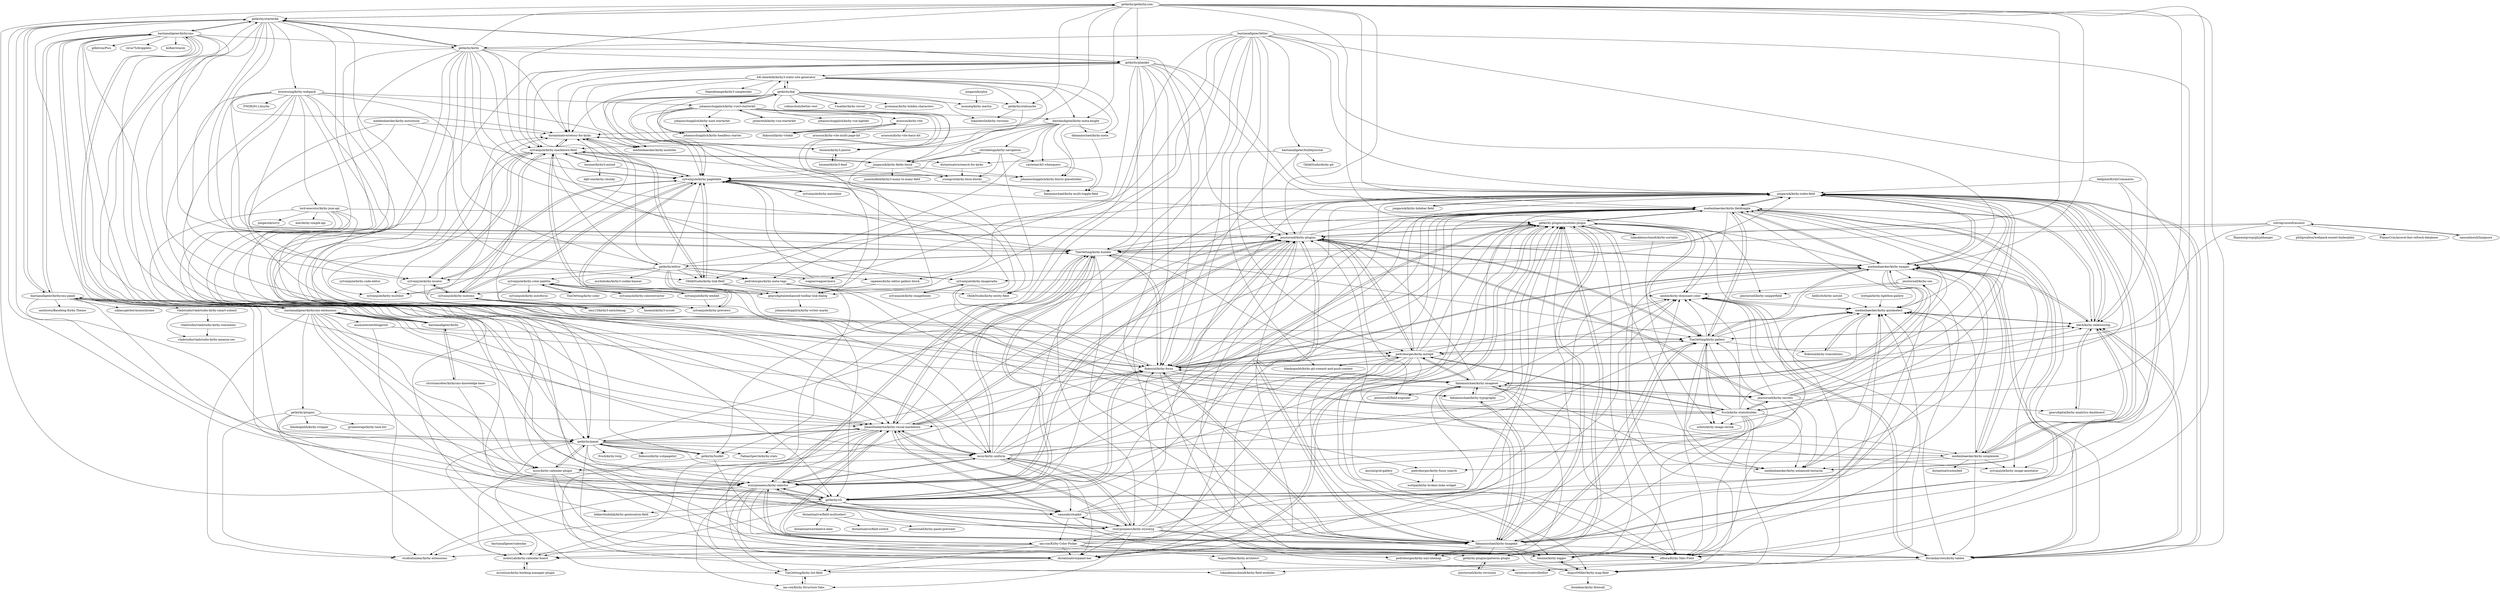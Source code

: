 digraph G {
"d4l-data4life/kirby3-static-site-generator" -> "medienbaecker/kirby-modules"
"d4l-data4life/kirby3-static-site-generator" -> "distantnative/retour-for-kirby"
"d4l-data4life/kirby3-static-site-generator" -> "diesdasdigital/kirby-meta-knight"
"d4l-data4life/kirby3-static-site-generator" -> "fabianmichael/kirby-meta"
"d4l-data4life/kirby3-static-site-generator" -> "Daandelange/kirby3-simplestats"
"d4l-data4life/kirby3-static-site-generator" -> "sylvainjule/kirby-pagetable"
"d4l-data4life/kirby3-static-site-generator" -> "johannschopplich/kirby-blurry-placeholder"
"d4l-data4life/kirby3-static-site-generator" -> "jongacnik/kirby-fields-block"
"d4l-data4life/kirby3-static-site-generator" -> "getkirby/staticache"
"d4l-data4life/kirby3-static-site-generator" -> "getkirby/kql"
"getkirby/kirby" -> "TimOetting/kirby-builder"
"getkirby/kirby" -> "getkirby/panel"
"getkirby/kirby" -> "getkirby/starterkit"
"getkirby/kirby" -> "getkirby/editor"
"getkirby/kirby" -> "jenstornell/kirby-plugins"
"getkirby/kirby" -> "mzur/kirby-uniform"
"getkirby/kirby" -> "getkirby/plainkit"
"getkirby/kirby" -> "flokosiol/kirby-focus"
"getkirby/kirby" -> "getkirby/getkirby.com"
"getkirby/kirby" -> "getkirby/toolkit"
"getkirby/kirby" -> "getkirby/cli"
"getkirby/kirby" -> "sylvainjule/kirby-markdown-field"
"getkirby/kirby" -> "JonasDoebertin/kirby-visual-markdown"
"getkirby/kirby" -> "sylvainjule/kirby-pagetable"
"getkirby/kirby" -> "distantnative/retour-for-kirby"
"stevegrunwell/asimov" -> "samuelmeuli/tmignore"
"stevegrunwell/asimov" -> "filamentgroup/glyphhanger" ["e"=1]
"stevegrunwell/asimov" -> "TimOetting/kirby-builder"
"stevegrunwell/asimov" -> "pedroborges/kirby-autogit"
"stevegrunwell/asimov" -> "philipwalton/webpack-esnext-boilerplate" ["e"=1]
"stevegrunwell/asimov" -> "jenstornell/kirby-plugins"
"stevegrunwell/asimov" -> "PlannrCrm/laravel-fast-refresh-database" ["e"=1]
"bastianallgeier/kirbycms" -> "bastianallgeier/kirbycms-panel"
"bastianallgeier/kirbycms" -> "bastianallgeier/kirbycms-extensions"
"bastianallgeier/kirbycms" -> "bastianallgeier/kirby"
"bastianallgeier/kirbycms" -> "getkirby/starterkit"
"bastianallgeier/kirbycms" -> "kolber/stacey" ["e"=1]
"bastianallgeier/kirbycms" -> "gilbitron/Pico" ["e"=1]
"bastianallgeier/kirbycms" -> "getkirby/kirby"
"bastianallgeier/kirbycms" -> "storypioneers/kirby-selector"
"bastianallgeier/kirbycms" -> "TimOetting/kirby-builder"
"bastianallgeier/kirbycms" -> "JonasDoebertin/kirby-visual-markdown"
"bastianallgeier/kirbycms" -> "getkirby/panel"
"bastianallgeier/kirbycms" -> "mzur/kirby-uniform"
"bastianallgeier/kirbycms" -> "pedroborges/kirby-autogit"
"bastianallgeier/kirbycms" -> "circa75/dropplets" ["e"=1]
"bastianallgeier/kirbycms" -> "storypioneers/kirby-wysiwyg"
"getkirby-plugins/modules-plugin" -> "getkirby-plugins/patterns-plugin"
"getkirby-plugins/modules-plugin" -> "TimOetting/kirby-gallery"
"getkirby-plugins/modules-plugin" -> "fabianmichael/kirby-imagekit"
"getkirby-plugins/modules-plugin" -> "medienbaecker/kirby-fieldtoggle"
"getkirby-plugins/modules-plugin" -> "medienbaecker/kirby-enhanced-textarea"
"getkirby-plugins/modules-plugin" -> "lukaskleinschmidt/kirby-sortable"
"getkirby-plugins/modules-plugin" -> "medienbaecker/kirby-quickselect"
"getkirby-plugins/modules-plugin" -> "distantnative/panel-bar"
"getkirby-plugins/modules-plugin" -> "iandoe/kirby-dominant-color"
"getkirby-plugins/modules-plugin" -> "AugustMiller/kirby-map-field"
"getkirby-plugins/modules-plugin" -> "jenstornell/kirby-snippetfield"
"getkirby-plugins/modules-plugin" -> "flokosiol/kirby-focus"
"getkirby-plugins/modules-plugin" -> "texnixe/kirby-logger"
"getkirby-plugins/modules-plugin" -> "molocLab/kirby-calendar-board"
"getkirby-plugins/modules-plugin" -> "jenstornell/kirby-plugins"
"christianreber/kirbycms-knowledge-base" -> "bastianallgeier/kirby"
"christianreber/kirbycms-knowledge-base" -> "samnabi/shopkit"
"christianreber/kirbycms-knowledge-base" -> "mzur/kirby-calendar-plugin"
"getkirby/starterkit" -> "getkirby/plainkit"
"getkirby/starterkit" -> "jenstornell/kirby-plugins"
"getkirby/starterkit" -> "getkirby/panel"
"getkirby/starterkit" -> "getkirby/kirby"
"getkirby/starterkit" -> "mzur/kirby-uniform"
"getkirby/starterkit" -> "TimOetting/kirby-builder"
"getkirby/starterkit" -> "getkirby/getkirby.com"
"getkirby/starterkit" -> "JonasDoebertin/kirby-visual-markdown"
"getkirby/starterkit" -> "bastianallgeier/kirbycms"
"getkirby/starterkit" -> "storypioneers/kirby-selector"
"getkirby/starterkit" -> "getkirby/cli"
"getkirby/starterkit" -> "flokosiol/kirby-focus"
"getkirby/starterkit" -> "getkirby/toolkit"
"getkirby/starterkit" -> "bastianallgeier/kirbycms-panel"
"getkirby/starterkit" -> "brocessing/kirby-webpack"
"JonasDoebertin/kirby-visual-markdown" -> "storypioneers/kirby-wysiwyg"
"JonasDoebertin/kirby-visual-markdown" -> "storypioneers/kirby-selector"
"JonasDoebertin/kirby-visual-markdown" -> "distantnative/panel-bar"
"JonasDoebertin/kirby-visual-markdown" -> "ian-cox/Kirby-Color-Picker"
"JonasDoebertin/kirby-visual-markdown" -> "TimOetting/kirby-builder"
"JonasDoebertin/kirby-visual-markdown" -> "jenstornell/kirby-plugins"
"JonasDoebertin/kirby-visual-markdown" -> "medienbaecker/kirby-fieldtoggle"
"JonasDoebertin/kirby-visual-markdown" -> "TimOetting/kirby-list-field"
"JonasDoebertin/kirby-visual-markdown" -> "FabianSperrle/kirby-stats"
"JonasDoebertin/kirby-visual-markdown" -> "getkirby-plugins/modules-plugin"
"JonasDoebertin/kirby-visual-markdown" -> "jongacnik/kirby-index-field"
"JonasDoebertin/kirby-visual-markdown" -> "samnabi/shopkit"
"JonasDoebertin/kirby-visual-markdown" -> "mzur/kirby-uniform"
"JonasDoebertin/kirby-visual-markdown" -> "molocLab/kirby-calendar-board"
"JonasDoebertin/kirby-visual-markdown" -> "getkirby/panel"
"jenstornell/kirby-plugins" -> "TimOetting/kirby-builder"
"jenstornell/kirby-plugins" -> "medienbaecker/kirby-images"
"jenstornell/kirby-plugins" -> "jongacnik/kirby-index-field"
"jenstornell/kirby-plugins" -> "getkirby-plugins/modules-plugin"
"jenstornell/kirby-plugins" -> "flokosiol/kirby-focus"
"jenstornell/kirby-plugins" -> "TimOetting/kirby-gallery"
"jenstornell/kirby-plugins" -> "floriankarsten/kirby-tablex"
"jenstornell/kirby-plugins" -> "fabianmichael/kirby-imagekit"
"jenstornell/kirby-plugins" -> "jenstornell/kirby-secrets"
"jenstornell/kirby-plugins" -> "pedroborges/kirby-autogit"
"jenstornell/kirby-plugins" -> "JonasDoebertin/kirby-visual-markdown"
"jenstornell/kirby-plugins" -> "medienbaecker/kirby-fieldtoggle"
"jenstornell/kirby-plugins" -> "jenstornell/field-engineer"
"jenstornell/kirby-plugins" -> "storypioneers/kirby-selector"
"jenstornell/kirby-plugins" -> "afbora/Kirby-Tabs-Field"
"bastianallgeier/kirbycms-extensions" -> "bastianallgeier/kirbycms-panel"
"bastianallgeier/kirbycms-extensions" -> "bastianallgeier/kirbycms"
"bastianallgeier/kirbycms-extensions" -> "bastianallgeier/kirby"
"bastianallgeier/kirbycms-extensions" -> "storypioneers/kirby-selector"
"bastianallgeier/kirbycms-extensions" -> "getkirby/panel"
"bastianallgeier/kirbycms-extensions" -> "JonasDoebertin/kirby-visual-markdown"
"bastianallgeier/kirbycms-extensions" -> "mzur/kirby-calendar-plugin"
"bastianallgeier/kirbycms-extensions" -> "storypioneers/kirby-wysiwyg"
"bastianallgeier/kirbycms-extensions" -> "getkirby/cli"
"bastianallgeier/kirbycms-extensions" -> "ausminternet/blogprint"
"bastianallgeier/kirbycms-extensions" -> "mzur/kirby-uniform"
"bastianallgeier/kirbycms-extensions" -> "studiodumbar/kirby-extensions"
"bastianallgeier/kirbycms-extensions" -> "getkirby/plugins"
"bastianallgeier/kirbycms-extensions" -> "fabianmichael/kirby-typography"
"bastianallgeier/kirbycms-extensions" -> "getkirby/starterkit"
"OblikStudio/kirby-link-field" -> "distantnative/retour-for-kirby"
"OblikStudio/kirby-link-field" -> "OblikStudio/kirby-entity-field"
"OblikStudio/kirby-link-field" -> "sylvainjule/kirby-pagetable"
"OblikStudio/kirby-link-field" -> "gearsdigital/enhanced-toolbar-link-dialog"
"arnoson/kirby-vite" -> "arnoson/kirby-vite-basic-kit"
"arnoson/kirby-vite" -> "flokosiol/kirby-vitekit"
"arnoson/kirby-vite" -> "arnoson/kirby-vite-multi-page-kit"
"diesdasdigital/kirby-meta-knight" -> "johannschopplich/kirby-blurry-placeholder"
"diesdasdigital/kirby-meta-knight" -> "OblikStudio/kirby-link-field"
"diesdasdigital/kirby-meta-knight" -> "sylvainjule/kirby-pagetable"
"diesdasdigital/kirby-meta-knight" -> "jongacnik/kirby-fields-block"
"diesdasdigital/kirby-meta-knight" -> "rasteiner/k3-whenquery"
"diesdasdigital/kirby-meta-knight" -> "sylvainjule/kirby-markdown-field"
"diesdasdigital/kirby-meta-knight" -> "fabianmichael/kirby-meta"
"diesdasdigital/kirby-meta-knight" -> "distantnative/retour-for-kirby"
"diesdasdigital/kirby-meta-knight" -> "chrisbeluga/kirby-navigation"
"jongacnik/kirby-fields-block" -> "jonasholfeld/kirby3-many-to-many-field"
"jongacnik/kirby-fields-block" -> "johannschopplich/kirby-blurry-placeholder"
"jongacnik/kirby-fields-block" -> "sylvainjule/kirby-markdown-field"
"jongacnik/kirby-fields-block" -> "sylvainjule/kirby-multilist"
"jongacnik/kirby-fields-block" -> "youngcut/kirby-form-blocks"
"helllicht/kirby-autoid" -> "medienbaecker/kirby-quickselect"
"jenstornell/kirby-secrets" -> "afbora/Kirby-Tabs-Field"
"jenstornell/kirby-secrets" -> "jenstornell/kirby-plugins"
"jenstornell/kirby-secrets" -> "medienbaecker/kirby-images"
"jenstornell/kirby-secrets" -> "jongacnik/kirby-index-field"
"jenstornell/kirby-secrets" -> "iandoe/kirby-dominant-color"
"jenstornell/kirby-secrets" -> "fabianmichael/kirby-imageset"
"jenstornell/kirby-secrets" -> "gearsdigital/kirby-analytics-dashboard"
"jenstornell/kirby-secrets" -> "TimOetting/kirby-gallery"
"jenstornell/kirby-secrets" -> "medienbaecker/kirby-enhanced-textarea"
"jenstornell/kirby-secrets" -> "fvsch/kirby-staticbuilder"
"jenstornell/kirby-secrets" -> "olach/kirby-relationship"
"jenstornell/kirby-secrets" -> "medienbaecker/kirby-fieldtoggle"
"johannschopplich/kirby-vue3-starterkit" -> "jmheretik/kirby-vue-starterkit"
"johannschopplich/kirby-vue3-starterkit" -> "getkirby/kql"
"johannschopplich/kirby-vue3-starterkit" -> "johannschopplich/kirby-vue-lightkit"
"johannschopplich/kirby-vue3-starterkit" -> "diesdasdigital/kirby-meta-knight"
"johannschopplich/kirby-vue3-starterkit" -> "arnoson/kirby-vite"
"johannschopplich/kirby-vue3-starterkit" -> "johannschopplich/kirby-headless-starter"
"johannschopplich/kirby-vue3-starterkit" -> "d4l-data4life/kirby3-static-site-generator"
"johannschopplich/kirby-vue3-starterkit" -> "flokosiol/kirby-vitekit"
"johannschopplich/kirby-vue3-starterkit" -> "johannschopplich/kirby-nuxt-starterkit"
"johannschopplich/kirby-vue3-starterkit" -> "jongacnik/kirby-fields-block"
"johannschopplich/kirby-vue3-starterkit" -> "OblikStudio/kirby-entity-field"
"johannschopplich/kirby-vue3-starterkit" -> "youngcut/kirby-form-blocks"
"johannschopplich/kirby-vue3-starterkit" -> "sylvainjule/kirby-pagetable"
"johannschopplich/kirby-vue3-starterkit" -> "johannschopplich/kirby-blurry-placeholder"
"johannschopplich/kirby-vue3-starterkit" -> "gearsdigital/enhanced-toolbar-link-dialog"
"storypioneers/kirby-wysiwyg" -> "JonasDoebertin/kirby-visual-markdown"
"storypioneers/kirby-wysiwyg" -> "storypioneers/kirby-selector"
"storypioneers/kirby-wysiwyg" -> "getkirby-plugins/modules-plugin"
"storypioneers/kirby-wysiwyg" -> "distantnative/panel-bar"
"storypioneers/kirby-wysiwyg" -> "fabianmichael/kirby-imagekit"
"storypioneers/kirby-wysiwyg" -> "ian-cox/Kirby-Color-Picker"
"storypioneers/kirby-wysiwyg" -> "texnixe/kirby-logger"
"storypioneers/kirby-wysiwyg" -> "samnabi/shopkit"
"storypioneers/kirby-wysiwyg" -> "jongacnik/kirby-index-field"
"storypioneers/kirby-wysiwyg" -> "ian-cox/Kirby-Structure-Tabs"
"storypioneers/kirby-wysiwyg" -> "floriankarsten/kirby-tablex"
"storypioneers/kirby-wysiwyg" -> "mzur/kirby-uniform"
"storypioneers/kirby-wysiwyg" -> "medienbaecker/kirby-images"
"storypioneers/kirby-wysiwyg" -> "medienbaecker/kirby-fieldtoggle"
"storypioneers/kirby-wysiwyg" -> "flokosiol/kirby-focus"
"sylvainjule/kirby-markdown-field" -> "sylvainjule/kirby-pagetable"
"sylvainjule/kirby-markdown-field" -> "sylvainjule/kirby-locator"
"sylvainjule/kirby-markdown-field" -> "sylvainjule/kirby-previews"
"sylvainjule/kirby-markdown-field" -> "jongacnik/kirby-fields-block"
"sylvainjule/kirby-markdown-field" -> "gearsdigital/enhanced-toolbar-link-dialog"
"sylvainjule/kirby-markdown-field" -> "sylvainjule/kirby-matomo"
"sylvainjule/kirby-markdown-field" -> "youngcut/kirby-form-blocks"
"sylvainjule/kirby-markdown-field" -> "distantnative/retour-for-kirby"
"sylvainjule/kirby-markdown-field" -> "bnomei/kirby3-autoid"
"sylvainjule/kirby-markdown-field" -> "distantnative/search-for-kirby"
"sylvainjule/kirby-markdown-field" -> "sylvainjule/kirby-multilist"
"sylvainjule/kirby-markdown-field" -> "sylvainjule/kirby-imageradio"
"samuelmeuli/tmignore" -> "stevegrunwell/asimov"
"Addpixel/KirbyComments" -> "jongacnik/kirby-index-field"
"Addpixel/KirbyComments" -> "afbora/Kirby-Tabs-Field"
"Addpixel/KirbyComments" -> "olach/kirby-relationship"
"AugustMiller/kirby-architect" -> "rasteiner/controlledlist"
"AugustMiller/kirby-architect" -> "lukaskleinschmidt/kirby-field-modules"
"AugustMiller/kirby-map-field" -> "dweidner/kirby-firewall"
"AugustMiller/kirby-map-field" -> "texnixe/kirby-logger"
"TimOetting/kirby-builder" -> "jenstornell/kirby-plugins"
"TimOetting/kirby-builder" -> "flokosiol/kirby-focus"
"TimOetting/kirby-builder" -> "storypioneers/kirby-selector"
"TimOetting/kirby-builder" -> "TimOetting/kirby-gallery"
"TimOetting/kirby-builder" -> "medienbaecker/kirby-images"
"TimOetting/kirby-builder" -> "JonasDoebertin/kirby-visual-markdown"
"TimOetting/kirby-builder" -> "mzur/kirby-uniform"
"TimOetting/kirby-builder" -> "getkirby-plugins/modules-plugin"
"TimOetting/kirby-builder" -> "medienbaecker/kirby-fieldtoggle"
"TimOetting/kirby-builder" -> "fabianmichael/kirby-imagekit"
"TimOetting/kirby-builder" -> "getkirby/cli"
"TimOetting/kirby-builder" -> "storypioneers/kirby-wysiwyg"
"TimOetting/kirby-builder" -> "sylvainjule/kirby-pagetable"
"TimOetting/kirby-builder" -> "pedroborges/kirby-autogit"
"TimOetting/kirby-builder" -> "getkirby/editor"
"TimOetting/kirby-gallery" -> "medienbaecker/kirby-quickselect"
"TimOetting/kirby-gallery" -> "getkirby-plugins/modules-plugin"
"TimOetting/kirby-gallery" -> "medienbaecker/kirby-fieldtoggle"
"TimOetting/kirby-gallery" -> "olach/kirby-relationship"
"TimOetting/kirby-gallery" -> "fabianmichael/kirby-imagekit"
"TimOetting/kirby-gallery" -> "iandoe/kirby-dominant-color"
"TimOetting/kirby-gallery" -> "schnti/kirby-image-shrink"
"TimOetting/kirby-gallery" -> "medienbaecker/kirby-images"
"TimOetting/kirby-gallery" -> "afbora/Kirby-Tabs-Field"
"TimOetting/kirby-gallery" -> "pedroborges/kirby-autogit"
"TimOetting/kirby-gallery" -> "flokosiol/kirby-translations"
"TimOetting/kirby-gallery" -> "texnixe/kirby-logger"
"TimOetting/kirby-gallery" -> "medienbaecker/kirby-enhanced-textarea"
"TimOetting/kirby-gallery" -> "jenstornell/kirby-plugins"
"acrontum/kirby-booking-manager-plugin" -> "molocLab/kirby-calendar-board"
"ausminternet/blogprint" -> "TimOetting/kirby-gallery"
"ausminternet/blogprint" -> "studiodumbar/kirby-extensions"
"bastianallgeier/bulletjournal" -> "OblikStudio/kirby-git"
"bastianallgeier/bulletjournal" -> "distantnative/search-for-kirby"
"bastianallgeier/bulletjournal" -> "flokosiol/kirby-focus"
"bastianallgeier/bulletjournal" -> "jongacnik/kirby-index-field"
"bastianallgeier/kirby" -> "bastianallgeier/kirbycms-panel"
"bastianallgeier/kirby" -> "bastianallgeier/kirbycms"
"bastianallgeier/kirby" -> "bastianallgeier/kirbycms-extensions"
"bastianallgeier/kirby" -> "christianreber/kirbycms-knowledge-base"
"bastianallgeier/kirby" -> "getkirby/starterkit"
"bastianallgeier/kirbycms-panel" -> "bastianallgeier/kirbycms-extensions"
"bastianallgeier/kirbycms-panel" -> "bastianallgeier/kirbycms"
"bastianallgeier/kirbycms-panel" -> "bastianallgeier/kirby"
"bastianallgeier/kirbycms-panel" -> "getkirby/panel"
"bastianallgeier/kirbycms-panel" -> "sashtown/Baseblog-Kirby-Theme"
"bastianallgeier/kirbycms-panel" -> "mzur/kirby-calendar-plugin"
"bastianallgeier/kirbycms-panel" -> "getkirby/starterkit"
"bastianallgeier/kirbycms-panel" -> "samnabi/shopkit"
"bastianallgeier/kirbycms-panel" -> "JonasDoebertin/kirby-visual-markdown"
"bastianallgeier/kirbycms-panel" -> "storypioneers/kirby-selector"
"bastianallgeier/kirbycms-panel" -> "vladstudio/vladstudio-kirby-smart-submit"
"bastianallgeier/kirbycms-panel" -> "niklausgerber/monochrome"
"brocessing/kirby-webpack" -> "flokosiol/kirby-focus"
"brocessing/kirby-webpack" -> "TimOetting/kirby-builder"
"brocessing/kirby-webpack" -> "FNGR2911/murby"
"brocessing/kirby-webpack" -> "lord-executor/kirby-json-api"
"brocessing/kirby-webpack" -> "distantnative/retour-for-kirby"
"brocessing/kirby-webpack" -> "fabianmichael/kirby-imageset"
"brocessing/kirby-webpack" -> "fabianmichael/kirby-imagekit"
"brocessing/kirby-webpack" -> "pedroborges/kirby-meta-tags"
"brocessing/kirby-webpack" -> "sylvainjule/kirby-locator"
"brocessing/kirby-webpack" -> "johannschopplich/kirby-vue3-starterkit"
"brocessing/kirby-webpack" -> "jenstornell/kirby-secrets"
"brocessing/kirby-webpack" -> "jenstornell/kirby-plugins"
"brocessing/kirby-webpack" -> "OblikStudio/kirby-link-field"
"brocessing/kirby-webpack" -> "medienbaecker/kirby-modules"
"chrisbeluga/kirby-navigation" -> "OblikStudio/kirby-entity-field"
"chrisbeluga/kirby-navigation" -> "rasteiner/k3-whenquery"
"chrisbeluga/kirby-navigation" -> "sylvainjule/kirby-pagetable"
"chrisbeluga/kirby-navigation" -> "jongacnik/kirby-fields-block"
"chrisbeluga/kirby-navigation" -> "youngcut/kirby-form-blocks"
"distantnative/panel-bar" -> "getkirby-plugins/modules-plugin"
"distantnative/panel-bar" -> "TimOetting/kirby-list-field"
"fabianmichael/kirby-imagekit" -> "fabianmichael/kirby-imageset"
"fabianmichael/kirby-imagekit" -> "fabianmichael/kirby-typography"
"fabianmichael/kirby-imagekit" -> "getkirby-plugins/modules-plugin"
"fabianmichael/kirby-imagekit" -> "TimOetting/kirby-gallery"
"fabianmichael/kirby-imagekit" -> "medienbaecker/kirby-quickselect"
"fabianmichael/kirby-imagekit" -> "medienbaecker/kirby-fieldtoggle"
"fabianmichael/kirby-imagekit" -> "pedroborges/kirby-xml-sitemap"
"fabianmichael/kirby-imagekit" -> "iandoe/kirby-dominant-color"
"fabianmichael/kirby-imagekit" -> "flokosiol/kirby-focus"
"fabianmichael/kirby-imagekit" -> "getkirby-plugins/patterns-plugin"
"fabianmichael/kirby-imagekit" -> "olach/kirby-relationship"
"fabianmichael/kirby-imagekit" -> "AugustMiller/kirby-map-field"
"fabianmichael/kirby-imagekit" -> "floriankarsten/kirby-tablex"
"fabianmichael/kirby-imagekit" -> "jenstornell/kirby-plugins"
"fabianmichael/kirby-imagekit" -> "texnixe/kirby-logger"
"fabianmichael/kirby-imageset" -> "fabianmichael/kirby-imagekit"
"fabianmichael/kirby-imageset" -> "medienbaecker/kirby-images"
"fabianmichael/kirby-imageset" -> "fabianmichael/kirby-typography"
"fabianmichael/kirby-imageset" -> "jongacnik/kirby-index-field"
"fabianmichael/kirby-imageset" -> "getkirby-plugins/modules-plugin"
"fabianmichael/kirby-imageset" -> "pedroborges/kirby-autogit"
"fabianmichael/kirby-imageset" -> "flokosiol/kirby-focus"
"fabianmichael/kirby-imageset" -> "afbora/Kirby-Tabs-Field"
"fabianmichael/kirby-imageset" -> "pedroborges/kirby-xml-sitemap"
"fabianmichael/kirby-imageset" -> "iandoe/kirby-dominant-color"
"fabianmichael/kirby-imageset" -> "jenstornell/kirby-secrets"
"fabianmichael/kirby-imageset" -> "medienbaecker/kirby-enhanced-textarea"
"fabianmichael/kirby-imageset" -> "distantnative/panel-bar"
"fabianmichael/kirby-imageset" -> "jenstornell/field-engineer"
"fabianmichael/kirby-imageset" -> "jenstornell/kirby-plugins"
"fabianmichael/kirby-typography" -> "fabianmichael/kirby-imagekit"
"fabianmichael/kirby-typography" -> "iandoe/kirby-dominant-color"
"fabianmichael/kirby-typography" -> "fabianmichael/kirby-imageset"
"fabianmichael/kirby-typography" -> "getkirby-plugins/modules-plugin"
"flokosiol/kirby-focus" -> "medienbaecker/kirby-images"
"flokosiol/kirby-focus" -> "jongacnik/kirby-index-field"
"flokosiol/kirby-focus" -> "floriankarsten/kirby-tablex"
"flokosiol/kirby-focus" -> "olach/kirby-relationship"
"flokosiol/kirby-focus" -> "TimOetting/kirby-builder"
"flokosiol/kirby-focus" -> "pedroborges/kirby-autogit"
"flokosiol/kirby-focus" -> "getkirby-plugins/modules-plugin"
"flokosiol/kirby-focus" -> "sylvainjule/kirby-pagetable"
"flokosiol/kirby-focus" -> "medienbaecker/kirby-quickselect"
"flokosiol/kirby-focus" -> "medienbaecker/kirby-fieldtoggle"
"flokosiol/kirby-focus" -> "fabianmichael/kirby-imagekit"
"flokosiol/kirby-focus" -> "jenstornell/kirby-plugins"
"flokosiol/kirby-focus" -> "medienbaecker/kirby-simplemde"
"flokosiol/kirby-focus" -> "getkirby/cli"
"flokosiol/kirby-focus" -> "fabianmichael/kirby-imageset"
"flokosiol/kirby-translations" -> "medienbaecker/kirby-quickselect"
"floriankarsten/kirby-tablex" -> "olach/kirby-relationship"
"floriankarsten/kirby-tablex" -> "iandoe/kirby-dominant-color"
"floriankarsten/kirby-tablex" -> "rasteiner/controlledlist"
"floriankarsten/kirby-tablex" -> "jongacnik/kirby-index-field"
"floriankarsten/kirby-tablex" -> "medienbaecker/kirby-quickselect"
"floriankarsten/kirby-tablex" -> "medienbaecker/kirby-images"
"gearsdigital/enhanced-toolbar-link-dialog" -> "johannschopplich/kirby-writer-marks"
"gearsdigital/enhanced-toolbar-link-dialog" -> "sylvainjule/kirby-markdown-field"
"getkirby/cli" -> "flokosiol/kirby-focus"
"getkirby/cli" -> "storypioneers/kirby-selector"
"getkirby/cli" -> "fabianmichael/kirby-imagekit"
"getkirby/cli" -> "getkirby-plugins/modules-plugin"
"getkirby/cli" -> "jongacnik/kirby-index-field"
"getkirby/cli" -> "floriankarsten/kirby-tablex"
"getkirby/cli" -> "jenstornell/kirby-plugins"
"getkirby/cli" -> "medienbaecker/kirby-fieldtoggle"
"getkirby/cli" -> "lekkerduidelijk/kirby-geolocation-field"
"getkirby/cli" -> "molocLab/kirby-calendar-board"
"getkirby/cli" -> "samnabi/shopkit"
"getkirby/cli" -> "TimOetting/kirby-builder"
"getkirby/cli" -> "distantnative/field-multiselect"
"getkirby/cli" -> "studiodumbar/kirby-extensions"
"getkirby/cli" -> "jenstornell/kirby-seo"
"ian-cox/Kirby-Structure-Tabs" -> "TimOetting/kirby-list-field"
"iandoe/kirby-dominant-color" -> "medienbaecker/kirby-quickselect"
"iandoe/kirby-dominant-color" -> "floriankarsten/kirby-tablex"
"iandoe/kirby-dominant-color" -> "AugustMiller/kirby-map-field"
"jenstornell/kirby-revisions" -> "getkirby-plugins/patterns-plugin"
"johannschopplich/kirby-headless-starter" -> "johannschopplich/kirby-nuxt-starterkit"
"jongacnik/kirby-index-field" -> "olach/kirby-relationship"
"jongacnik/kirby-index-field" -> "jongacnik/kirby-hidebar-field"
"jongacnik/kirby-index-field" -> "medienbaecker/kirby-images"
"jongacnik/kirby-index-field" -> "medienbaecker/kirby-simplemde"
"jongacnik/kirby-index-field" -> "medienbaecker/kirby-enhanced-textarea"
"jongacnik/kirby-index-field" -> "medienbaecker/kirby-quickselect"
"jongacnik/kirby-index-field" -> "floriankarsten/kirby-tablex"
"jongacnik/kirby-index-field" -> "sylvainjule/kirby-pagetable"
"jongacnik/kirby-index-field" -> "schnti/kirby-image-shrink"
"jongacnik/kirby-index-field" -> "medienbaecker/kirby-fieldtoggle"
"jongacnik/kirby-index-field" -> "sylvainjule/kirby-image-annotator"
"lauriiii/grid-gallery" -> "wottpal/kirby-broken-links-widget"
"medienbaecker/kirby-autoresize" -> "sylvainjule/kirby-pagetable"
"medienbaecker/kirby-autoresize" -> "sylvainjule/kirby-previews"
"medienbaecker/kirby-autoresize" -> "distantnative/retour-for-kirby"
"medienbaecker/kirby-autoresize" -> "sylvainjule/kirby-locator"
"medienbaecker/kirby-fieldtoggle" -> "medienbaecker/kirby-images"
"medienbaecker/kirby-fieldtoggle" -> "olach/kirby-relationship"
"medienbaecker/kirby-fieldtoggle" -> "medienbaecker/kirby-quickselect"
"medienbaecker/kirby-fieldtoggle" -> "iandoe/kirby-dominant-color"
"medienbaecker/kirby-fieldtoggle" -> "TimOetting/kirby-gallery"
"medienbaecker/kirby-fieldtoggle" -> "getkirby-plugins/modules-plugin"
"medienbaecker/kirby-fieldtoggle" -> "jongacnik/kirby-index-field"
"medienbaecker/kirby-fieldtoggle" -> "sylvainjule/kirby-image-annotator"
"medienbaecker/kirby-fieldtoggle" -> "floriankarsten/kirby-tablex"
"medienbaecker/kirby-fieldtoggle" -> "afbora/Kirby-Tabs-Field"
"medienbaecker/kirby-fieldtoggle" -> "fabianmichael/kirby-imagekit"
"molocLab/kirby-calendar-board" -> "acrontum/kirby-booking-manager-plugin"
"mzur/kirby-calendar-plugin" -> "texnixe/kirby-logger"
"mzur/kirby-calendar-plugin" -> "molocLab/kirby-calendar-board"
"mzur/kirby-calendar-plugin" -> "floriankarsten/kirby-tablex"
"mzur/kirby-calendar-plugin" -> "storypioneers/kirby-selector"
"mzur/kirby-calendar-plugin" -> "flokosiol/kirby-focus"
"mzur/kirby-calendar-plugin" -> "distantnative/panel-bar"
"mzur/kirby-calendar-plugin" -> "getkirby/panel"
"mzur/kirby-uniform" -> "TimOetting/kirby-builder"
"mzur/kirby-uniform" -> "getkirby-plugins/modules-plugin"
"mzur/kirby-uniform" -> "storypioneers/kirby-selector"
"mzur/kirby-uniform" -> "flokosiol/kirby-focus"
"mzur/kirby-uniform" -> "storypioneers/kirby-wysiwyg"
"mzur/kirby-uniform" -> "medienbaecker/kirby-fieldtoggle"
"mzur/kirby-uniform" -> "jenstornell/kirby-plugins"
"mzur/kirby-uniform" -> "JonasDoebertin/kirby-visual-markdown"
"mzur/kirby-uniform" -> "fabianmichael/kirby-imagekit"
"mzur/kirby-uniform" -> "distantnative/panel-bar"
"mzur/kirby-uniform" -> "pedroborges/kirby-autogit"
"mzur/kirby-uniform" -> "AugustMiller/kirby-map-field"
"mzur/kirby-uniform" -> "TimOetting/kirby-gallery"
"mzur/kirby-uniform" -> "mzur/kirby-calendar-plugin"
"mzur/kirby-uniform" -> "samnabi/shopkit"
"olach/kirby-relationship" -> "jongacnik/kirby-index-field"
"olach/kirby-relationship" -> "medienbaecker/kirby-quickselect"
"olach/kirby-relationship" -> "medienbaecker/kirby-images"
"olach/kirby-relationship" -> "medienbaecker/kirby-fieldtoggle"
"olach/kirby-relationship" -> "floriankarsten/kirby-tablex"
"olach/kirby-relationship" -> "gearsdigital/kirby-analytics-dashboard"
"olach/kirby-relationship" -> "medienbaecker/kirby-simplemde"
"olach/kirby-relationship" -> "TimOetting/kirby-gallery"
"pedroborges/kirby-autogit" -> "flokosiol/kirby-focus"
"pedroborges/kirby-autogit" -> "TimOetting/kirby-gallery"
"pedroborges/kirby-autogit" -> "jongacnik/kirby-index-field"
"pedroborges/kirby-autogit" -> "getkirby-plugins/modules-plugin"
"pedroborges/kirby-autogit" -> "blankogmbh/kirby-git-commit-and-push-content"
"pedroborges/kirby-autogit" -> "texnixe/kirby-logger"
"pedroborges/kirby-autogit" -> "fabianmichael/kirby-imageset"
"pedroborges/kirby-autogit" -> "medienbaecker/kirby-fieldtoggle"
"pedroborges/kirby-autogit" -> "jenstornell/kirby-plugins"
"pedroborges/kirby-autogit" -> "fabianmichael/kirby-imagekit"
"pedroborges/kirby-autogit" -> "afbora/Kirby-Tabs-Field"
"pedroborges/kirby-autogit" -> "fvsch/kirby-staticbuilder"
"pedroborges/kirby-autogit" -> "distantnative/panel-bar"
"pedroborges/kirby-autogit" -> "iandoe/kirby-dominant-color"
"pedroborges/kirby-autogit" -> "AugustMiller/kirby-map-field"
"pedroborges/kirby-fuzzy-search" -> "wottpal/kirby-broken-links-widget"
"pedroborges/kirby-meta-tags" -> "pedroborges/kirby-xml-sitemap"
"pedroborges/kirby-meta-tags" -> "jongacnik/kirby-index-field"
"pedroborges/kirby-meta-tags" -> "iandoe/kirby-dominant-color"
"pedroborges/kirby-meta-tags" -> "sylvainjule/kirby-image-annotator"
"pedroborges/kirby-meta-tags" -> "pedroborges/kirby-fuzzy-search"
"samnabi/shopkit" -> "jenstornell/kirby-seo"
"samnabi/shopkit" -> "jongacnik/kirby-index-field"
"samnabi/shopkit" -> "storypioneers/kirby-wysiwyg"
"samnabi/shopkit" -> "afbora/Kirby-Tabs-Field"
"samnabi/shopkit" -> "ian-cox/Kirby-Color-Picker"
"samnabi/shopkit" -> "medienbaecker/kirby-images"
"samnabi/shopkit" -> "JonasDoebertin/kirby-visual-markdown"
"samnabi/shopkit" -> "iandoe/kirby-dominant-color"
"sylvainjule/kirby-embed" -> "sylvainjule/kirby-previews"
"sylvainjule/kirby-embed" -> "sylvainjule/kirby-color-palette"
"sylvainjule/kirby-imageboxes" -> "sylvainjule/kirby-imageradio"
"sylvainjule/kirby-imageradio" -> "sylvainjule/kirby-imageboxes"
"sylvainjule/kirby-locator" -> "sylvainjule/kirby-pagetable"
"sylvainjule/kirby-locator" -> "sylvainjule/kirby-matomo"
"sylvainjule/kirby-locator" -> "sylvainjule/kirby-markdown-field"
"sylvainjule/kirby-locator" -> "sylvainjule/kirby-multilist"
"sylvainjule/kirby-locator" -> "sylvainjule/kirby-previews"
"sylvainjule/kirby-pagetable" -> "sylvainjule/kirby-previews"
"sylvainjule/kirby-pagetable" -> "sylvainjule/kirby-markdown-field"
"sylvainjule/kirby-pagetable" -> "sylvainjule/kirby-locator"
"sylvainjule/kirby-pagetable" -> "jongacnik/kirby-index-field"
"sylvainjule/kirby-pagetable" -> "sylvainjule/kirby-imageradio"
"sylvainjule/kirby-pagetable" -> "OblikStudio/kirby-link-field"
"sylvainjule/kirby-pagetable" -> "sylvainjule/kirby-matomo"
"sylvainjule/kirby-pagetable" -> "sylvainjule/kirby-annotator"
"sylvainjule/kirby-pagetable" -> "sylvainjule/kirby-multilist"
"sylvainjule/kirby-previews" -> "sylvainjule/kirby-pagetable"
"texnixe/kirby-logger" -> "medienbaecker/kirby-quickselect"
"texnixe/kirby-logger" -> "AugustMiller/kirby-map-field"
"youngcut/kirby-form-blocks" -> "fabianmichael/kirby-multi-toggle-field"
"getkirby/panel" -> "getkirby/toolkit"
"getkirby/panel" -> "JonasDoebertin/kirby-visual-markdown"
"getkirby/panel" -> "jenstornell/kirby-plugins"
"getkirby/panel" -> "mzur/kirby-calendar-plugin"
"getkirby/panel" -> "storypioneers/kirby-selector"
"getkirby/panel" -> "FabianSperrle/kirby-stats"
"getkirby/panel" -> "fvsch/kirby-twig"
"getkirby/panel" -> "mzur/kirby-uniform"
"getkirby/panel" -> "samnabi/shopkit"
"getkirby/panel" -> "medienbaecker/kirby-simplemde"
"getkirby/panel" -> "distantnative/panel-bar"
"getkirby/panel" -> "flokosiol/kirby-focus"
"getkirby/panel" -> "flokosiol/kirby-subpagelist"
"getkirby/panel" -> "TimOetting/kirby-list-field"
"getkirby/panel" -> "molocLab/kirby-calendar-board"
"bnomei/kirby3-autoid" -> "sylvainjule/kirby-markdown-field"
"bnomei/kirby3-autoid" -> "distantnative/retour-for-kirby"
"bnomei/kirby3-autoid" -> "sylvainjule/kirby-pagetable"
"bnomei/kirby3-autoid" -> "dgtl-one/kirby-chunky"
"distantnative/field-multiselect" -> "distantnative/field-switch"
"distantnative/field-multiselect" -> "jenstornell/kirby-panel-prevnext"
"distantnative/field-multiselect" -> "distantnative/relative-date"
"distantnative/retour-for-kirby" -> "OblikStudio/kirby-link-field"
"distantnative/retour-for-kirby" -> "bnomei/kirby3-janitor"
"distantnative/retour-for-kirby" -> "medienbaecker/kirby-modules"
"distantnative/retour-for-kirby" -> "sylvainjule/kirby-markdown-field"
"getkirby-plugins/patterns-plugin" -> "getkirby-plugins/modules-plugin"
"getkirby-plugins/patterns-plugin" -> "jenstornell/kirby-revisions"
"getkirby/toolkit" -> "getkirby/panel"
"getkirby/toolkit" -> "lukaskleinschmidt/kirby-field-modules"
"getkirby/toolkit" -> "fabianmichael/kirby-imagekit"
"ian-cox/Kirby-Color-Picker" -> "distantnative/panel-bar"
"ian-cox/Kirby-Color-Picker" -> "storypioneers/kirby-selector"
"ian-cox/Kirby-Color-Picker" -> "iandoe/kirby-dominant-color"
"ian-cox/Kirby-Color-Picker" -> "afbora/Kirby-Tabs-Field"
"ian-cox/Kirby-Color-Picker" -> "getkirby-plugins/modules-plugin"
"ian-cox/Kirby-Color-Picker" -> "molocLab/kirby-calendar-board"
"ian-cox/Kirby-Color-Picker" -> "JonasDoebertin/kirby-visual-markdown"
"ian-cox/Kirby-Color-Picker" -> "texnixe/kirby-logger"
"ian-cox/Kirby-Color-Picker" -> "medienbaecker/kirby-fieldtoggle"
"ian-cox/Kirby-Color-Picker" -> "TimOetting/kirby-list-field"
"ian-cox/Kirby-Color-Picker" -> "studiodumbar/kirby-extensions"
"ian-cox/Kirby-Color-Picker" -> "AugustMiller/kirby-architect"
"medienbaecker/kirby-images" -> "jongacnik/kirby-index-field"
"medienbaecker/kirby-images" -> "olach/kirby-relationship"
"medienbaecker/kirby-images" -> "medienbaecker/kirby-fieldtoggle"
"medienbaecker/kirby-images" -> "medienbaecker/kirby-simplemde"
"medienbaecker/kirby-images" -> "medienbaecker/kirby-quickselect"
"medienbaecker/kirby-images" -> "floriankarsten/kirby-tablex"
"medienbaecker/kirby-images" -> "medienbaecker/kirby-enhanced-textarea"
"medienbaecker/kirby-images" -> "flokosiol/kirby-focus"
"medienbaecker/kirby-images" -> "fabianmichael/kirby-imageset"
"medienbaecker/kirby-images" -> "afbora/Kirby-Tabs-Field"
"medienbaecker/kirby-images" -> "jenstornell/kirby-plugins"
"medienbaecker/kirby-images" -> "TimOetting/kirby-gallery"
"medienbaecker/kirby-images" -> "sylvainjule/kirby-pagetable"
"medienbaecker/kirby-images" -> "jenstornell/kirby-seo"
"medienbaecker/kirby-images" -> "sylvainjule/kirby-imageradio"
"medienbaecker/kirby-simplemde" -> "jongacnik/kirby-index-field"
"medienbaecker/kirby-simplemde" -> "medienbaecker/kirby-images"
"medienbaecker/kirby-simplemde" -> "olach/kirby-relationship"
"medienbaecker/kirby-simplemde" -> "pedroborges/kirby-fuzzy-search"
"medienbaecker/kirby-simplemde" -> "medienbaecker/kirby-enhanced-textarea"
"medienbaecker/kirby-simplemde" -> "medienbaecker/kirby-quickselect"
"medienbaecker/kirby-simplemde" -> "sylvainjule/kirby-pagetable"
"medienbaecker/kirby-simplemde" -> "distantnative/embed"
"medienbaecker/kirby-simplemde" -> "medienbaecker/kirby-fieldtoggle"
"medienbaecker/kirby-simplemde" -> "floriankarsten/kirby-tablex"
"medienbaecker/kirby-simplemde" -> "sylvainjule/kirby-image-annotator"
"sylvainjule/kirby-annotator" -> "sylvainjule/kirby-pagetable"
"sylvainjule/kirby-code-editor" -> "sylvainjule/kirby-multilist"
"sylvainjule/kirby-color-palette" -> "sylvainjule/kirby-colorextractor"
"sylvainjule/kirby-color-palette" -> "sylvainjule/kirby-previews"
"sylvainjule/kirby-color-palette" -> "sylvainjule/kirby-autofocus"
"sylvainjule/kirby-color-palette" -> "TimOetting/kirby-color"
"sylvainjule/kirby-color-palette" -> "sylvainjule/kirby-embed"
"sylvainjule/kirby-colorextractor" -> "sylvainjule/kirby-color-palette"
"sylvainjule/kirby-matomo" -> "sylvainjule/kirby-locator"
"sylvainjule/kirby-matomo" -> "sylvainjule/kirby-markdown-field"
"sylvainjule/kirby-matomo" -> "sylvainjule/kirby-pagetable"
"sylvainjule/kirby-matomo" -> "sylvainjule/kirby-previews"
"sylvainjule/kirby-matomo" -> "omz13/kirby3-xmlsitemap"
"sylvainjule/kirby-matomo" -> "distantnative/retour-for-kirby"
"sylvainjule/kirby-matomo" -> "bnomei/kirby3-srcset"
"getkirby/plainkit" -> "getkirby/starterkit"
"getkirby/plainkit" -> "jenstornell/kirby-plugins"
"getkirby/plainkit" -> "mzur/kirby-uniform"
"getkirby/plainkit" -> "getkirby/panel"
"getkirby/plainkit" -> "getkirby/toolkit"
"getkirby/plainkit" -> "distantnative/retour-for-kirby"
"getkirby/plainkit" -> "sylvainjule/kirby-markdown-field"
"getkirby/plainkit" -> "TimOetting/kirby-builder"
"getkirby/plainkit" -> "medienbaecker/kirby-fieldtoggle"
"getkirby/plainkit" -> "fabianmichael/kirby-imagekit"
"getkirby/plainkit" -> "flokosiol/kirby-focus"
"getkirby/plainkit" -> "fvsch/kirby-staticbuilder"
"getkirby/plainkit" -> "d4l-data4life/kirby3-static-site-generator"
"getkirby/plainkit" -> "pedroborges/kirby-meta-tags"
"getkirby/plainkit" -> "jongacnik/kirby-index-field"
"getkirby/kql" -> "getkirby/staticache"
"getkirby/kql" -> "monoeq/kirby-inertia"
"getkirby/kql" -> "johannschopplich/kirby-vue3-starterkit"
"getkirby/kql" -> "robinscholz/better-rest"
"getkirby/kql" -> "bnomei/kirby3-janitor"
"getkirby/kql" -> "distantnative/retour-for-kirby"
"getkirby/kql" -> "sylvainjule/kirby-pagetable"
"getkirby/kql" -> "johannschopplich/kirby-headless-starter"
"getkirby/kql" -> "gearsdigital/enhanced-toolbar-link-dialog"
"getkirby/kql" -> "d4l-data4life/kirby3-static-site-generator"
"getkirby/kql" -> "medienbaecker/kirby-modules"
"getkirby/kql" -> "f-mahler/kirby-vercel"
"getkirby/kql" -> "grommas/kirby-hidden-characters"
"getkirby/kql" -> "lukasbestle/kirby-versions"
"getkirby/editor" -> "sylvainjule/kirby-markdown-field"
"getkirby/editor" -> "sylvainjule/kirby-pagetable"
"getkirby/editor" -> "flokosiol/kirby-focus"
"getkirby/editor" -> "TimOetting/kirby-builder"
"getkirby/editor" -> "gearsdigital/enhanced-toolbar-link-dialog"
"getkirby/editor" -> "jongacnik/kirby-index-field"
"getkirby/editor" -> "distantnative/retour-for-kirby"
"getkirby/editor" -> "sylvainjule/kirby-locator"
"getkirby/editor" -> "cajames/kirby-editor-gallery-block"
"getkirby/editor" -> "OblikStudio/kirby-link-field"
"getkirby/editor" -> "wagnerwagner/merx"
"getkirby/editor" -> "michnhokn/kirby3-cookie-banner"
"getkirby/editor" -> "pedroborges/kirby-meta-tags"
"getkirby/editor" -> "sylvainjule/kirby-color-palette"
"getkirby/editor" -> "getkirby/cli"
"storypioneers/kirby-selector" -> "JonasDoebertin/kirby-visual-markdown"
"storypioneers/kirby-selector" -> "storypioneers/kirby-wysiwyg"
"storypioneers/kirby-selector" -> "TimOetting/kirby-list-field"
"storypioneers/kirby-selector" -> "ian-cox/Kirby-Color-Picker"
"storypioneers/kirby-selector" -> "distantnative/panel-bar"
"storypioneers/kirby-selector" -> "TimOetting/kirby-builder"
"storypioneers/kirby-selector" -> "studiodumbar/kirby-extensions"
"storypioneers/kirby-selector" -> "getkirby/cli"
"storypioneers/kirby-selector" -> "getkirby-plugins/modules-plugin"
"storypioneers/kirby-selector" -> "afbora/Kirby-Tabs-Field"
"storypioneers/kirby-selector" -> "medienbaecker/kirby-fieldtoggle"
"storypioneers/kirby-selector" -> "jenstornell/kirby-plugins"
"storypioneers/kirby-selector" -> "medienbaecker/kirby-quickselect"
"storypioneers/kirby-selector" -> "mzur/kirby-uniform"
"storypioneers/kirby-selector" -> "ian-cox/Kirby-Structure-Tabs"
"TimOetting/kirby-list-field" -> "ian-cox/Kirby-Structure-Tabs"
"TimOetting/kirby-list-field" -> "medienbaecker/kirby-quickselect"
"bnomei/kirby3-feed" -> "bnomei/kirby3-janitor"
"bnomei/kirby3-janitor" -> "bnomei/kirby3-feed"
"bnomei/kirby3-janitor" -> "distantnative/retour-for-kirby"
"fabianmichael/kirby-meta" -> "fabianmichael/kirby-multi-toggle-field"
"flokosiol/kirby-vitekit" -> "arnoson/kirby-vite"
"jmheretik/kirby-vue-starterkit" -> "johannschopplich/kirby-vue3-starterkit"
"lord-executor/kirby-json-api" -> "jongacnik/sirvy"
"lord-executor/kirby-json-api" -> "getkirby-plugins/modules-plugin"
"lord-executor/kirby-json-api" -> "mec/kirby-simple-api"
"lord-executor/kirby-json-api" -> "TimOetting/kirby-gallery"
"lord-executor/kirby-json-api" -> "fabianmichael/kirby-imagekit"
"lord-executor/kirby-json-api" -> "getkirby-plugins/patterns-plugin"
"lord-executor/kirby-json-api" -> "getkirby/cli"
"lord-executor/kirby-json-api" -> "fabianmichael/kirby-typography"
"medienbaecker/kirby-quickselect" -> "olach/kirby-relationship"
"medienbaecker/kirby-quickselect" -> "flokosiol/kirby-translations"
"rasteiner/k3-whenquery" -> "fabianmichael/kirby-multi-toggle-field"
"bastianallgeier/letter" -> "jenstornell/kirby-plugins"
"bastianallgeier/letter" -> "flokosiol/kirby-focus"
"bastianallgeier/letter" -> "JonasDoebertin/kirby-visual-markdown"
"bastianallgeier/letter" -> "storypioneers/kirby-selector"
"bastianallgeier/letter" -> "sylvainjule/kirby-matomo"
"bastianallgeier/letter" -> "bastianallgeier/bulletjournal"
"bastianallgeier/letter" -> "medienbaecker/kirby-images"
"bastianallgeier/letter" -> "jongacnik/kirby-index-field"
"bastianallgeier/letter" -> "olach/kirby-relationship"
"bastianallgeier/letter" -> "pedroborges/kirby-autogit"
"bastianallgeier/letter" -> "wagnerwagner/merx"
"bastianallgeier/letter" -> "blankogmbh/kirby-git-commit-and-push-content"
"bastianallgeier/letter" -> "cajames/kirby-editor-gallery-block"
"bastianallgeier/letter" -> "getkirby/kirby"
"bastianallgeier/letter" -> "fvsch/kirby-staticbuilder"
"TimOetting/kirby-color" -> "sylvainjule/kirby-color-palette"
"medienbaecker/kirby-enhanced-textarea" -> "medienbaecker/kirby-quickselect"
"medienbaecker/kirby-enhanced-textarea" -> "jongacnik/kirby-index-field"
"bastianallgeier/calendar" -> "molocLab/kirby-calendar-board"
"getkirby/getkirby.com" -> "getkirby/staticache"
"getkirby/getkirby.com" -> "jenstornell/kirby-plugins"
"getkirby/getkirby.com" -> "distantnative/retour-for-kirby"
"getkirby/getkirby.com" -> "getkirby/cli"
"getkirby/getkirby.com" -> "diesdasdigital/kirby-meta-knight"
"getkirby/getkirby.com" -> "flokosiol/kirby-focus"
"getkirby/getkirby.com" -> "getkirby-plugins/modules-plugin"
"getkirby/getkirby.com" -> "afbora/Kirby-Tabs-Field"
"getkirby/getkirby.com" -> "medienbaecker/kirby-fieldtoggle"
"getkirby/getkirby.com" -> "TimOetting/kirby-builder"
"getkirby/getkirby.com" -> "sylvainjule/kirby-markdown-field"
"getkirby/getkirby.com" -> "getkirby/starterkit"
"getkirby/getkirby.com" -> "getkirby/plainkit"
"getkirby/getkirby.com" -> "floriankarsten/kirby-tablex"
"getkirby/getkirby.com" -> "medienbaecker/kirby-images"
"afbora/Kirby-Tabs-Field" -> "medienbaecker/kirby-quickselect"
"afbora/Kirby-Tabs-Field" -> "lukaskleinschmidt/kirby-field-modules"
"gearsdigital/kirby-analytics-dashboard" -> "olach/kirby-relationship"
"jenstornell/kirby-seo" -> "iandoe/kirby-dominant-color"
"jenstornell/kirby-seo" -> "jenstornell/kirby-snippetfield"
"jongacnik/rploy" -> "monoeq/kirby-inertia"
"omz13/kirby3-xmlsitemap" -> "sylvainjule/kirby-matomo"
"omz13/kirby3-xmlsitemap" -> "distantnative/retour-for-kirby"
"johannschopplich/kirby-nuxt-starterkit" -> "johannschopplich/kirby-headless-starter"
"lukaskleinschmidt/kirby-sortable" -> "getkirby-plugins/modules-plugin"
"lukaskleinschmidt/kirby-sortable" -> "schnti/kirby-image-shrink"
"cajames/kirby-editor-gallery-block" -> "gearsdigital/enhanced-toolbar-link-dialog"
"distantnative/search-for-kirby" -> "youngcut/kirby-form-blocks"
"getkirby/staticache" -> "bnomei/kirby3-janitor"
"getkirby/staticache" -> "lukasbestle/kirby-versions"
"getkirby/plugins" -> "studiodumbar/kirby-extensions"
"getkirby/plugins" -> "blankogmbh/kirby-cropper"
"getkirby/plugins" -> "groenewege/kirby-task-list"
"getkirby/plugins" -> "lekkerduidelijk/kirby-geolocation-field"
"getkirby/plugins" -> "JonasDoebertin/kirby-visual-markdown"
"getkirby/plugins" -> "molocLab/kirby-calendar-board"
"wottpal/kirby-lightbox-gallery" -> "medienbaecker/kirby-quickselect"
"wagnerwagner/merx" -> "sylvainjule/kirby-pagetable"
"fvsch/kirby-staticbuilder" -> "pedroborges/kirby-autogit"
"fvsch/kirby-staticbuilder" -> "fabianmichael/kirby-imagekit"
"fvsch/kirby-staticbuilder" -> "jenstornell/kirby-secrets"
"fvsch/kirby-staticbuilder" -> "jongacnik/kirby-index-field"
"fvsch/kirby-staticbuilder" -> "medienbaecker/kirby-quickselect"
"fvsch/kirby-staticbuilder" -> "schnti/kirby-image-shrink"
"fvsch/kirby-staticbuilder" -> "jenstornell/kirby-plugins"
"fvsch/kirby-staticbuilder" -> "storypioneers/kirby-selector"
"fvsch/kirby-staticbuilder" -> "TimOetting/kirby-gallery"
"fvsch/kirby-staticbuilder" -> "fabianmichael/kirby-imageset"
"fvsch/kirby-staticbuilder" -> "iandoe/kirby-dominant-color"
"fvsch/kirby-staticbuilder" -> "afbora/Kirby-Tabs-Field"
"fvsch/kirby-staticbuilder" -> "JonasDoebertin/kirby-visual-markdown"
"fvsch/kirby-staticbuilder" -> "AugustMiller/kirby-map-field"
"fvsch/kirby-staticbuilder" -> "medienbaecker/kirby-enhanced-textarea"
"vladstudio/vladstudio-kirby-smart-submit" -> "vladstudio/vladstudio-kirby-comments"
"vladstudio/vladstudio-kirby-smart-submit" -> "vladstudio/vladstudio-kirby-amazon-ses"
"jongacnik/kirby-hidebar-field" -> "jongacnik/kirby-index-field"
"vladstudio/vladstudio-kirby-comments" -> "vladstudio/vladstudio-kirby-amazon-ses"
"d4l-data4life/kirby3-static-site-generator" ["l"="7.925,-33.728"]
"medienbaecker/kirby-modules" ["l"="7.893,-33.72"]
"distantnative/retour-for-kirby" ["l"="7.897,-33.748"]
"diesdasdigital/kirby-meta-knight" ["l"="7.932,-33.741"]
"fabianmichael/kirby-meta" ["l"="7.975,-33.727"]
"Daandelange/kirby3-simplestats" ["l"="7.943,-33.691"]
"sylvainjule/kirby-pagetable" ["l"="7.889,-33.755"]
"johannschopplich/kirby-blurry-placeholder" ["l"="7.961,-33.732"]
"jongacnik/kirby-fields-block" ["l"="7.952,-33.749"]
"getkirby/staticache" ["l"="7.904,-33.712"]
"getkirby/kql" ["l"="7.927,-33.704"]
"getkirby/kirby" ["l"="7.865,-33.811"]
"TimOetting/kirby-builder" ["l"="7.832,-33.801"]
"getkirby/panel" ["l"="7.809,-33.833"]
"getkirby/starterkit" ["l"="7.836,-33.824"]
"getkirby/editor" ["l"="7.877,-33.769"]
"jenstornell/kirby-plugins" ["l"="7.816,-33.793"]
"mzur/kirby-uniform" ["l"="7.812,-33.809"]
"getkirby/plainkit" ["l"="7.852,-33.793"]
"flokosiol/kirby-focus" ["l"="7.833,-33.79"]
"getkirby/getkirby.com" ["l"="7.856,-33.776"]
"getkirby/toolkit" ["l"="7.852,-33.83"]
"getkirby/cli" ["l"="7.822,-33.815"]
"sylvainjule/kirby-markdown-field" ["l"="7.908,-33.765"]
"JonasDoebertin/kirby-visual-markdown" ["l"="7.81,-33.823"]
"stevegrunwell/asimov" ["l"="7.725,-33.76"]
"samuelmeuli/tmignore" ["l"="7.682,-33.745"]
"filamentgroup/glyphhanger" ["l"="13.162,-32.686"]
"pedroborges/kirby-autogit" ["l"="7.795,-33.783"]
"philipwalton/webpack-esnext-boilerplate" ["l"="29.091,-34.725"]
"PlannrCrm/laravel-fast-refresh-database" ["l"="-25.858,-40.415"]
"bastianallgeier/kirbycms" ["l"="7.791,-33.845"]
"bastianallgeier/kirbycms-panel" ["l"="7.802,-33.863"]
"bastianallgeier/kirbycms-extensions" ["l"="7.809,-33.847"]
"bastianallgeier/kirby" ["l"="7.785,-33.871"]
"kolber/stacey" ["l"="8.416,-33.423"]
"gilbitron/Pico" ["l"="8.375,-33.376"]
"storypioneers/kirby-selector" ["l"="7.801,-33.816"]
"circa75/dropplets" ["l"="8.334,-33.318"]
"storypioneers/kirby-wysiwyg" ["l"="7.795,-33.807"]
"getkirby-plugins/modules-plugin" ["l"="7.791,-33.797"]
"getkirby-plugins/patterns-plugin" ["l"="7.759,-33.767"]
"TimOetting/kirby-gallery" ["l"="7.805,-33.795"]
"fabianmichael/kirby-imagekit" ["l"="7.804,-33.788"]
"medienbaecker/kirby-fieldtoggle" ["l"="7.82,-33.787"]
"medienbaecker/kirby-enhanced-textarea" ["l"="7.816,-33.767"]
"lukaskleinschmidt/kirby-sortable" ["l"="7.749,-33.789"]
"medienbaecker/kirby-quickselect" ["l"="7.821,-33.803"]
"distantnative/panel-bar" ["l"="7.774,-33.809"]
"iandoe/kirby-dominant-color" ["l"="7.787,-33.788"]
"AugustMiller/kirby-map-field" ["l"="7.775,-33.78"]
"jenstornell/kirby-snippetfield" ["l"="7.824,-33.855"]
"texnixe/kirby-logger" ["l"="7.778,-33.798"]
"molocLab/kirby-calendar-board" ["l"="7.77,-33.838"]
"christianreber/kirbycms-knowledge-base" ["l"="7.757,-33.865"]
"samnabi/shopkit" ["l"="7.791,-33.82"]
"mzur/kirby-calendar-plugin" ["l"="7.785,-33.829"]
"brocessing/kirby-webpack" ["l"="7.857,-33.76"]
"ian-cox/Kirby-Color-Picker" ["l"="7.785,-33.81"]
"TimOetting/kirby-list-field" ["l"="7.771,-33.823"]
"FabianSperrle/kirby-stats" ["l"="7.771,-33.851"]
"jongacnik/kirby-index-field" ["l"="7.834,-33.774"]
"medienbaecker/kirby-images" ["l"="7.829,-33.78"]
"floriankarsten/kirby-tablex" ["l"="7.817,-33.777"]
"jenstornell/kirby-secrets" ["l"="7.809,-33.76"]
"jenstornell/field-engineer" ["l"="7.773,-33.752"]
"afbora/Kirby-Tabs-Field" ["l"="7.809,-33.784"]
"ausminternet/blogprint" ["l"="7.841,-33.854"]
"studiodumbar/kirby-extensions" ["l"="7.824,-33.845"]
"getkirby/plugins" ["l"="7.818,-33.875"]
"fabianmichael/kirby-typography" ["l"="7.767,-33.795"]
"OblikStudio/kirby-link-field" ["l"="7.908,-33.74"]
"OblikStudio/kirby-entity-field" ["l"="7.937,-33.717"]
"gearsdigital/enhanced-toolbar-link-dialog" ["l"="7.928,-33.751"]
"arnoson/kirby-vite" ["l"="8.015,-33.698"]
"arnoson/kirby-vite-basic-kit" ["l"="8.034,-33.682"]
"flokosiol/kirby-vitekit" ["l"="8.001,-33.709"]
"arnoson/kirby-vite-multi-page-kit" ["l"="8.044,-33.695"]
"rasteiner/k3-whenquery" ["l"="7.979,-33.741"]
"chrisbeluga/kirby-navigation" ["l"="7.948,-33.737"]
"jonasholfeld/kirby3-many-to-many-field" ["l"="8,-33.757"]
"sylvainjule/kirby-multilist" ["l"="7.939,-33.761"]
"youngcut/kirby-form-blocks" ["l"="7.964,-33.754"]
"helllicht/kirby-autoid" ["l"="7.866,-33.854"]
"fabianmichael/kirby-imageset" ["l"="7.797,-33.77"]
"gearsdigital/kirby-analytics-dashboard" ["l"="7.809,-33.732"]
"fvsch/kirby-staticbuilder" ["l"="7.805,-33.775"]
"olach/kirby-relationship" ["l"="7.825,-33.766"]
"johannschopplich/kirby-vue3-starterkit" ["l"="7.955,-33.718"]
"jmheretik/kirby-vue-starterkit" ["l"="7.981,-33.707"]
"johannschopplich/kirby-vue-lightkit" ["l"="7.991,-33.691"]
"johannschopplich/kirby-headless-starter" ["l"="7.96,-33.694"]
"johannschopplich/kirby-nuxt-starterkit" ["l"="7.975,-33.688"]
"ian-cox/Kirby-Structure-Tabs" ["l"="7.755,-33.819"]
"sylvainjule/kirby-locator" ["l"="7.908,-33.752"]
"sylvainjule/kirby-previews" ["l"="7.89,-33.732"]
"sylvainjule/kirby-matomo" ["l"="7.921,-33.765"]
"bnomei/kirby3-autoid" ["l"="7.928,-33.778"]
"distantnative/search-for-kirby" ["l"="7.944,-33.786"]
"sylvainjule/kirby-imageradio" ["l"="7.861,-33.737"]
"Addpixel/KirbyComments" ["l"="7.816,-33.744"]
"AugustMiller/kirby-architect" ["l"="7.785,-33.763"]
"rasteiner/controlledlist" ["l"="7.781,-33.739"]
"lukaskleinschmidt/kirby-field-modules" ["l"="7.841,-33.807"]
"dweidner/kirby-firewall" ["l"="7.75,-33.752"]
"schnti/kirby-image-shrink" ["l"="7.777,-33.77"]
"flokosiol/kirby-translations" ["l"="7.834,-33.836"]
"acrontum/kirby-booking-manager-plugin" ["l"="7.741,-33.851"]
"bastianallgeier/bulletjournal" ["l"="7.905,-33.805"]
"OblikStudio/kirby-git" ["l"="7.948,-33.831"]
"sashtown/Baseblog-Kirby-Theme" ["l"="7.783,-33.898"]
"vladstudio/vladstudio-kirby-smart-submit" ["l"="7.794,-33.917"]
"niklausgerber/monochrome" ["l"="7.804,-33.898"]
"FNGR2911/murby" ["l"="7.894,-33.774"]
"lord-executor/kirby-json-api" ["l"="7.762,-33.784"]
"pedroborges/kirby-meta-tags" ["l"="7.842,-33.757"]
"pedroborges/kirby-xml-sitemap" ["l"="7.797,-33.745"]
"medienbaecker/kirby-simplemde" ["l"="7.845,-33.781"]
"johannschopplich/kirby-writer-marks" ["l"="7.975,-33.765"]
"lekkerduidelijk/kirby-geolocation-field" ["l"="7.846,-33.87"]
"distantnative/field-multiselect" ["l"="7.753,-33.889"]
"jenstornell/kirby-seo" ["l"="7.821,-33.828"]
"jenstornell/kirby-revisions" ["l"="7.742,-33.74"]
"jongacnik/kirby-hidebar-field" ["l"="7.836,-33.738"]
"sylvainjule/kirby-image-annotator" ["l"="7.829,-33.75"]
"lauriiii/grid-gallery" ["l"="7.945,-33.849"]
"wottpal/kirby-broken-links-widget" ["l"="7.924,-33.826"]
"medienbaecker/kirby-autoresize" ["l"="7.907,-33.729"]
"blankogmbh/kirby-git-commit-and-push-content" ["l"="7.88,-33.799"]
"pedroborges/kirby-fuzzy-search" ["l"="7.889,-33.79"]
"sylvainjule/kirby-embed" ["l"="7.876,-33.692"]
"sylvainjule/kirby-color-palette" ["l"="7.858,-33.695"]
"sylvainjule/kirby-imageboxes" ["l"="7.85,-33.715"]
"sylvainjule/kirby-annotator" ["l"="7.874,-33.726"]
"fabianmichael/kirby-multi-toggle-field" ["l"="7.999,-33.739"]
"fvsch/kirby-twig" ["l"="7.834,-33.887"]
"flokosiol/kirby-subpagelist" ["l"="7.743,-33.838"]
"dgtl-one/kirby-chunky" ["l"="7.967,-33.804"]
"distantnative/field-switch" ["l"="7.746,-33.917"]
"jenstornell/kirby-panel-prevnext" ["l"="7.721,-33.901"]
"distantnative/relative-date" ["l"="7.73,-33.913"]
"bnomei/kirby3-janitor" ["l"="7.9,-33.7"]
"distantnative/embed" ["l"="7.893,-33.821"]
"sylvainjule/kirby-code-editor" ["l"="7.987,-33.776"]
"sylvainjule/kirby-colorextractor" ["l"="7.858,-33.672"]
"sylvainjule/kirby-autofocus" ["l"="7.848,-33.658"]
"TimOetting/kirby-color" ["l"="7.84,-33.676"]
"omz13/kirby3-xmlsitemap" ["l"="7.945,-33.77"]
"bnomei/kirby3-srcset" ["l"="7.968,-33.786"]
"monoeq/kirby-inertia" ["l"="7.953,-33.653"]
"robinscholz/better-rest" ["l"="7.927,-33.66"]
"f-mahler/kirby-vercel" ["l"="7.953,-33.671"]
"grommas/kirby-hidden-characters" ["l"="7.935,-33.676"]
"lukasbestle/kirby-versions" ["l"="7.916,-33.682"]
"cajames/kirby-editor-gallery-block" ["l"="7.909,-33.783"]
"wagnerwagner/merx" ["l"="7.873,-33.747"]
"michnhokn/kirby3-cookie-banner" ["l"="7.929,-33.801"]
"bnomei/kirby3-feed" ["l"="7.894,-33.673"]
"jongacnik/sirvy" ["l"="7.705,-33.785"]
"mec/kirby-simple-api" ["l"="7.715,-33.798"]
"bastianallgeier/letter" ["l"="7.865,-33.787"]
"bastianallgeier/calendar" ["l"="7.718,-33.856"]
"jongacnik/rploy" ["l"="7.968,-33.627"]
"blankogmbh/kirby-cropper" ["l"="7.821,-33.907"]
"groenewege/kirby-task-list" ["l"="7.837,-33.906"]
"wottpal/kirby-lightbox-gallery" ["l"="7.872,-33.84"]
"vladstudio/vladstudio-kirby-comments" ["l"="7.783,-33.94"]
"vladstudio/vladstudio-kirby-amazon-ses" ["l"="7.798,-33.938"]
}